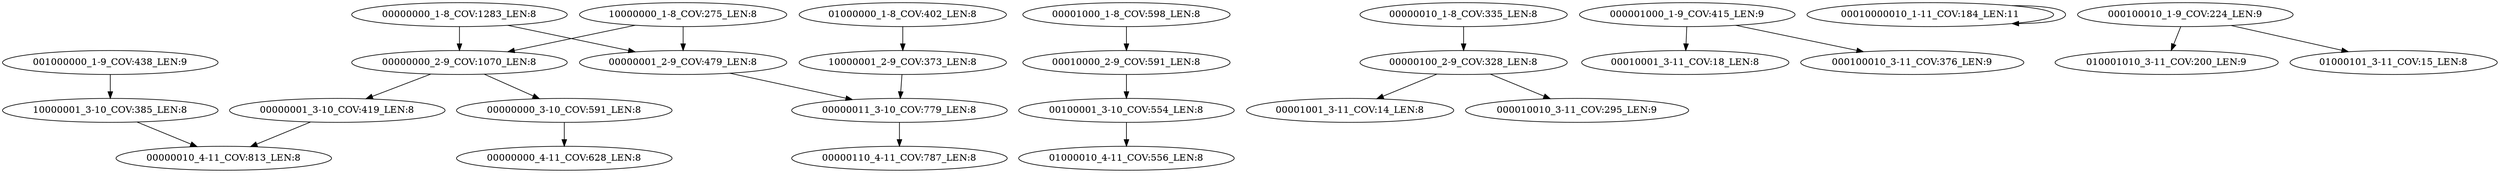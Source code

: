 digraph G {
    "10000001_3-10_COV:385_LEN:8" -> "00000010_4-11_COV:813_LEN:8";
    "00000000_2-9_COV:1070_LEN:8" -> "00000001_3-10_COV:419_LEN:8";
    "00000000_2-9_COV:1070_LEN:8" -> "00000000_3-10_COV:591_LEN:8";
    "00010000_2-9_COV:591_LEN:8" -> "00100001_3-10_COV:554_LEN:8";
    "10000001_2-9_COV:373_LEN:8" -> "00000011_3-10_COV:779_LEN:8";
    "001000000_1-9_COV:438_LEN:9" -> "10000001_3-10_COV:385_LEN:8";
    "00001000_1-8_COV:598_LEN:8" -> "00010000_2-9_COV:591_LEN:8";
    "00000011_3-10_COV:779_LEN:8" -> "00000110_4-11_COV:787_LEN:8";
    "00000001_2-9_COV:479_LEN:8" -> "00000011_3-10_COV:779_LEN:8";
    "00100001_3-10_COV:554_LEN:8" -> "01000010_4-11_COV:556_LEN:8";
    "00000010_1-8_COV:335_LEN:8" -> "00000100_2-9_COV:328_LEN:8";
    "00000100_2-9_COV:328_LEN:8" -> "00001001_3-11_COV:14_LEN:8";
    "00000100_2-9_COV:328_LEN:8" -> "000010010_3-11_COV:295_LEN:9";
    "10000000_1-8_COV:275_LEN:8" -> "00000000_2-9_COV:1070_LEN:8";
    "10000000_1-8_COV:275_LEN:8" -> "00000001_2-9_COV:479_LEN:8";
    "01000000_1-8_COV:402_LEN:8" -> "10000001_2-9_COV:373_LEN:8";
    "000001000_1-9_COV:415_LEN:9" -> "00010001_3-11_COV:18_LEN:8";
    "000001000_1-9_COV:415_LEN:9" -> "000100010_3-11_COV:376_LEN:9";
    "00000001_3-10_COV:419_LEN:8" -> "00000010_4-11_COV:813_LEN:8";
    "00010000010_1-11_COV:184_LEN:11" -> "00010000010_1-11_COV:184_LEN:11";
    "000100010_1-9_COV:224_LEN:9" -> "010001010_3-11_COV:200_LEN:9";
    "000100010_1-9_COV:224_LEN:9" -> "01000101_3-11_COV:15_LEN:8";
    "00000000_1-8_COV:1283_LEN:8" -> "00000000_2-9_COV:1070_LEN:8";
    "00000000_1-8_COV:1283_LEN:8" -> "00000001_2-9_COV:479_LEN:8";
    "00000000_3-10_COV:591_LEN:8" -> "00000000_4-11_COV:628_LEN:8";
}
